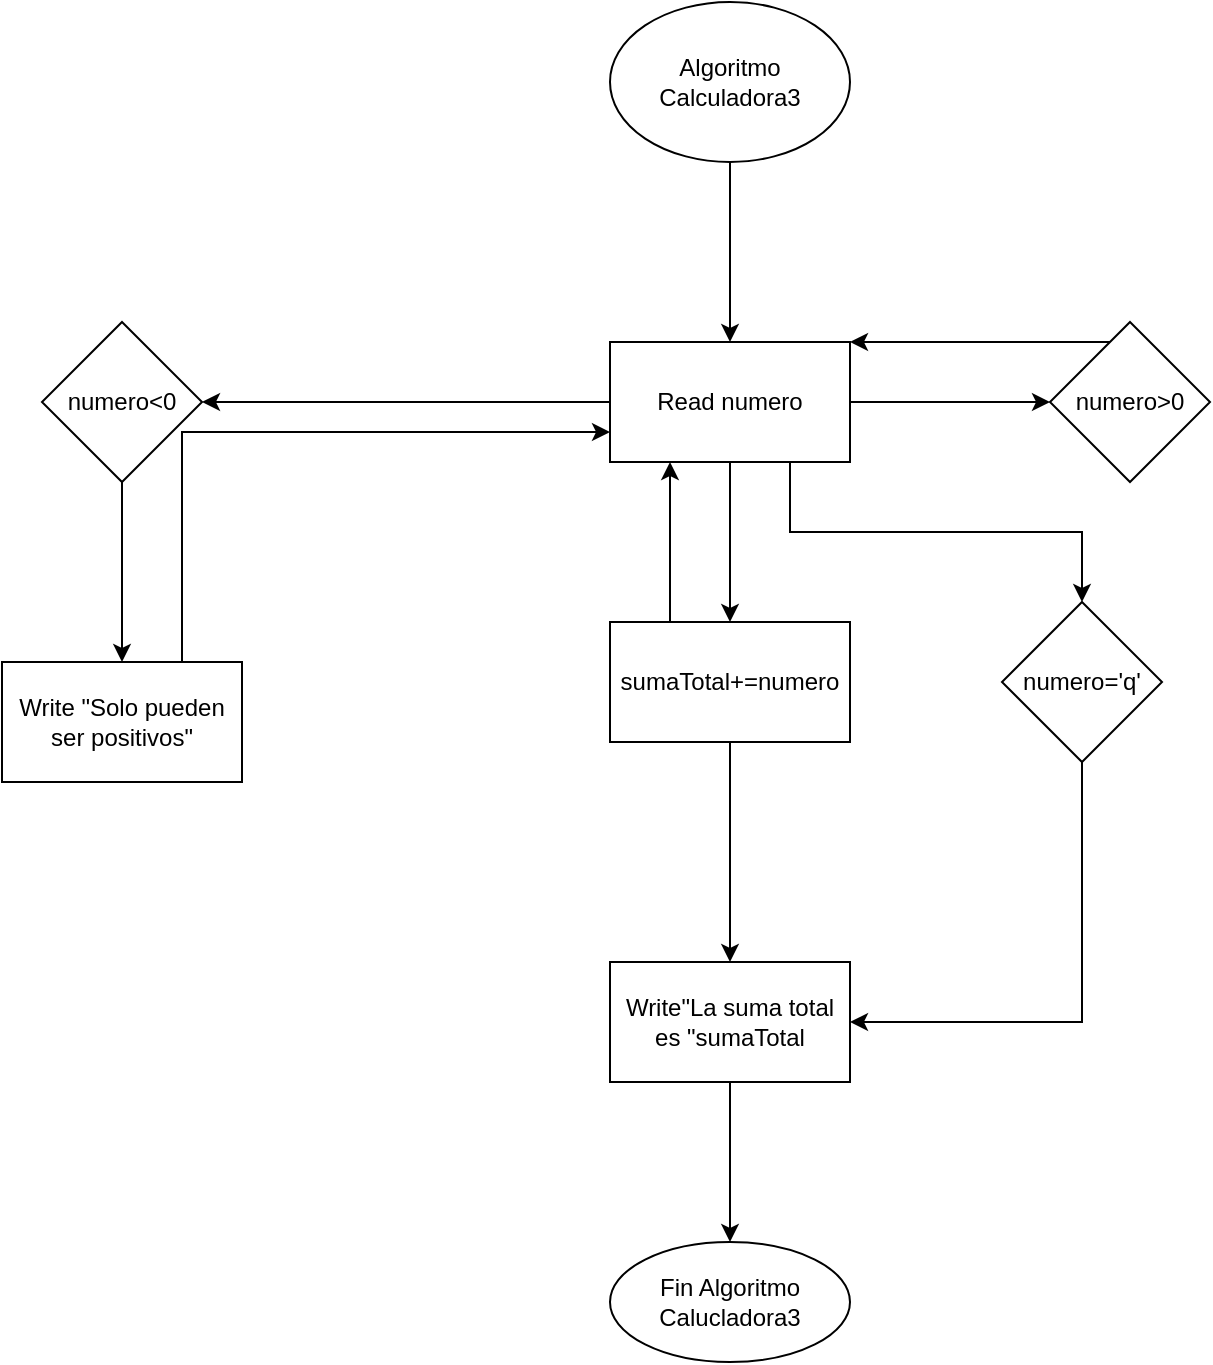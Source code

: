 <mxfile version="15.5.9" type="github">
  <diagram id="NqV1ISIP5eGSaxMaWp6H" name="Page-1">
    <mxGraphModel dx="582" dy="1799" grid="1" gridSize="10" guides="1" tooltips="1" connect="1" arrows="1" fold="1" page="1" pageScale="1" pageWidth="827" pageHeight="1169" math="0" shadow="0">
      <root>
        <mxCell id="0" />
        <mxCell id="1" parent="0" />
        <mxCell id="h3vpw9Quzpp5Lechluel-3" value="" style="edgeStyle=orthogonalEdgeStyle;rounded=0;orthogonalLoop=1;jettySize=auto;html=1;" edge="1" parent="1" source="h3vpw9Quzpp5Lechluel-1" target="h3vpw9Quzpp5Lechluel-2">
          <mxGeometry relative="1" as="geometry" />
        </mxCell>
        <mxCell id="h3vpw9Quzpp5Lechluel-1" value="Algoritmo Calculadora3" style="ellipse;whiteSpace=wrap;html=1;" vertex="1" parent="1">
          <mxGeometry x="354" y="-1110" width="120" height="80" as="geometry" />
        </mxCell>
        <mxCell id="h3vpw9Quzpp5Lechluel-5" value="" style="edgeStyle=orthogonalEdgeStyle;rounded=0;orthogonalLoop=1;jettySize=auto;html=1;" edge="1" parent="1" source="h3vpw9Quzpp5Lechluel-2" target="h3vpw9Quzpp5Lechluel-4">
          <mxGeometry relative="1" as="geometry" />
        </mxCell>
        <mxCell id="h3vpw9Quzpp5Lechluel-9" value="" style="edgeStyle=orthogonalEdgeStyle;rounded=0;orthogonalLoop=1;jettySize=auto;html=1;" edge="1" parent="1" source="h3vpw9Quzpp5Lechluel-2" target="h3vpw9Quzpp5Lechluel-8">
          <mxGeometry relative="1" as="geometry" />
        </mxCell>
        <mxCell id="h3vpw9Quzpp5Lechluel-12" value="" style="edgeStyle=orthogonalEdgeStyle;rounded=0;orthogonalLoop=1;jettySize=auto;html=1;" edge="1" parent="1" source="h3vpw9Quzpp5Lechluel-2" target="h3vpw9Quzpp5Lechluel-11">
          <mxGeometry relative="1" as="geometry" />
        </mxCell>
        <mxCell id="h3vpw9Quzpp5Lechluel-20" style="edgeStyle=orthogonalEdgeStyle;rounded=0;orthogonalLoop=1;jettySize=auto;html=1;exitX=0.75;exitY=1;exitDx=0;exitDy=0;entryX=0.5;entryY=0;entryDx=0;entryDy=0;" edge="1" parent="1" source="h3vpw9Quzpp5Lechluel-2" target="h3vpw9Quzpp5Lechluel-22">
          <mxGeometry relative="1" as="geometry">
            <mxPoint x="594" y="-790" as="targetPoint" />
          </mxGeometry>
        </mxCell>
        <mxCell id="h3vpw9Quzpp5Lechluel-2" value="Read numero" style="whiteSpace=wrap;html=1;" vertex="1" parent="1">
          <mxGeometry x="354" y="-940" width="120" height="60" as="geometry" />
        </mxCell>
        <mxCell id="h3vpw9Quzpp5Lechluel-18" value="" style="edgeStyle=orthogonalEdgeStyle;rounded=0;orthogonalLoop=1;jettySize=auto;html=1;" edge="1" parent="1" source="h3vpw9Quzpp5Lechluel-4" target="h3vpw9Quzpp5Lechluel-17">
          <mxGeometry relative="1" as="geometry" />
        </mxCell>
        <mxCell id="h3vpw9Quzpp5Lechluel-4" value="numero&amp;lt;0" style="rhombus;whiteSpace=wrap;html=1;" vertex="1" parent="1">
          <mxGeometry x="70" y="-950" width="80" height="80" as="geometry" />
        </mxCell>
        <mxCell id="h3vpw9Quzpp5Lechluel-16" value="" style="edgeStyle=orthogonalEdgeStyle;rounded=0;orthogonalLoop=1;jettySize=auto;html=1;" edge="1" parent="1" source="h3vpw9Quzpp5Lechluel-6" target="h3vpw9Quzpp5Lechluel-15">
          <mxGeometry relative="1" as="geometry" />
        </mxCell>
        <mxCell id="h3vpw9Quzpp5Lechluel-6" value="Write&quot;La suma total es &quot;sumaTotal" style="whiteSpace=wrap;html=1;" vertex="1" parent="1">
          <mxGeometry x="354" y="-630" width="120" height="60" as="geometry" />
        </mxCell>
        <mxCell id="h3vpw9Quzpp5Lechluel-10" style="edgeStyle=orthogonalEdgeStyle;rounded=0;orthogonalLoop=1;jettySize=auto;html=1;entryX=1;entryY=0;entryDx=0;entryDy=0;" edge="1" parent="1" source="h3vpw9Quzpp5Lechluel-8" target="h3vpw9Quzpp5Lechluel-2">
          <mxGeometry relative="1" as="geometry">
            <mxPoint x="614" y="-1020" as="targetPoint" />
            <Array as="points">
              <mxPoint x="614" y="-940" />
            </Array>
          </mxGeometry>
        </mxCell>
        <mxCell id="h3vpw9Quzpp5Lechluel-8" value="numero&amp;gt;0" style="rhombus;whiteSpace=wrap;html=1;" vertex="1" parent="1">
          <mxGeometry x="574" y="-950" width="80" height="80" as="geometry" />
        </mxCell>
        <mxCell id="h3vpw9Quzpp5Lechluel-13" style="edgeStyle=orthogonalEdgeStyle;rounded=0;orthogonalLoop=1;jettySize=auto;html=1;exitX=0.25;exitY=0;exitDx=0;exitDy=0;entryX=0.25;entryY=1;entryDx=0;entryDy=0;" edge="1" parent="1" source="h3vpw9Quzpp5Lechluel-11" target="h3vpw9Quzpp5Lechluel-2">
          <mxGeometry relative="1" as="geometry">
            <mxPoint x="320" y="-830" as="targetPoint" />
          </mxGeometry>
        </mxCell>
        <mxCell id="h3vpw9Quzpp5Lechluel-14" value="" style="edgeStyle=orthogonalEdgeStyle;rounded=0;orthogonalLoop=1;jettySize=auto;html=1;" edge="1" parent="1" source="h3vpw9Quzpp5Lechluel-11" target="h3vpw9Quzpp5Lechluel-6">
          <mxGeometry relative="1" as="geometry" />
        </mxCell>
        <mxCell id="h3vpw9Quzpp5Lechluel-11" value="sumaTotal+=numero" style="whiteSpace=wrap;html=1;" vertex="1" parent="1">
          <mxGeometry x="354" y="-800" width="120" height="60" as="geometry" />
        </mxCell>
        <mxCell id="h3vpw9Quzpp5Lechluel-15" value="Fin Algoritmo Calucladora3" style="ellipse;whiteSpace=wrap;html=1;" vertex="1" parent="1">
          <mxGeometry x="354" y="-490" width="120" height="60" as="geometry" />
        </mxCell>
        <mxCell id="h3vpw9Quzpp5Lechluel-19" style="edgeStyle=orthogonalEdgeStyle;rounded=0;orthogonalLoop=1;jettySize=auto;html=1;exitX=0.75;exitY=0;exitDx=0;exitDy=0;entryX=0;entryY=0.75;entryDx=0;entryDy=0;" edge="1" parent="1" source="h3vpw9Quzpp5Lechluel-17" target="h3vpw9Quzpp5Lechluel-2">
          <mxGeometry relative="1" as="geometry">
            <mxPoint x="190" y="-840" as="targetPoint" />
          </mxGeometry>
        </mxCell>
        <mxCell id="h3vpw9Quzpp5Lechluel-17" value="Write &quot;Solo pueden ser positivos&quot;" style="whiteSpace=wrap;html=1;" vertex="1" parent="1">
          <mxGeometry x="50" y="-780" width="120" height="60" as="geometry" />
        </mxCell>
        <mxCell id="h3vpw9Quzpp5Lechluel-23" style="edgeStyle=orthogonalEdgeStyle;rounded=0;orthogonalLoop=1;jettySize=auto;html=1;entryX=1;entryY=0.5;entryDx=0;entryDy=0;exitX=0.5;exitY=1;exitDx=0;exitDy=0;" edge="1" parent="1" source="h3vpw9Quzpp5Lechluel-22" target="h3vpw9Quzpp5Lechluel-6">
          <mxGeometry relative="1" as="geometry" />
        </mxCell>
        <mxCell id="h3vpw9Quzpp5Lechluel-22" value="numero=&#39;q&#39;" style="rhombus;whiteSpace=wrap;html=1;" vertex="1" parent="1">
          <mxGeometry x="550" y="-810" width="80" height="80" as="geometry" />
        </mxCell>
      </root>
    </mxGraphModel>
  </diagram>
</mxfile>
